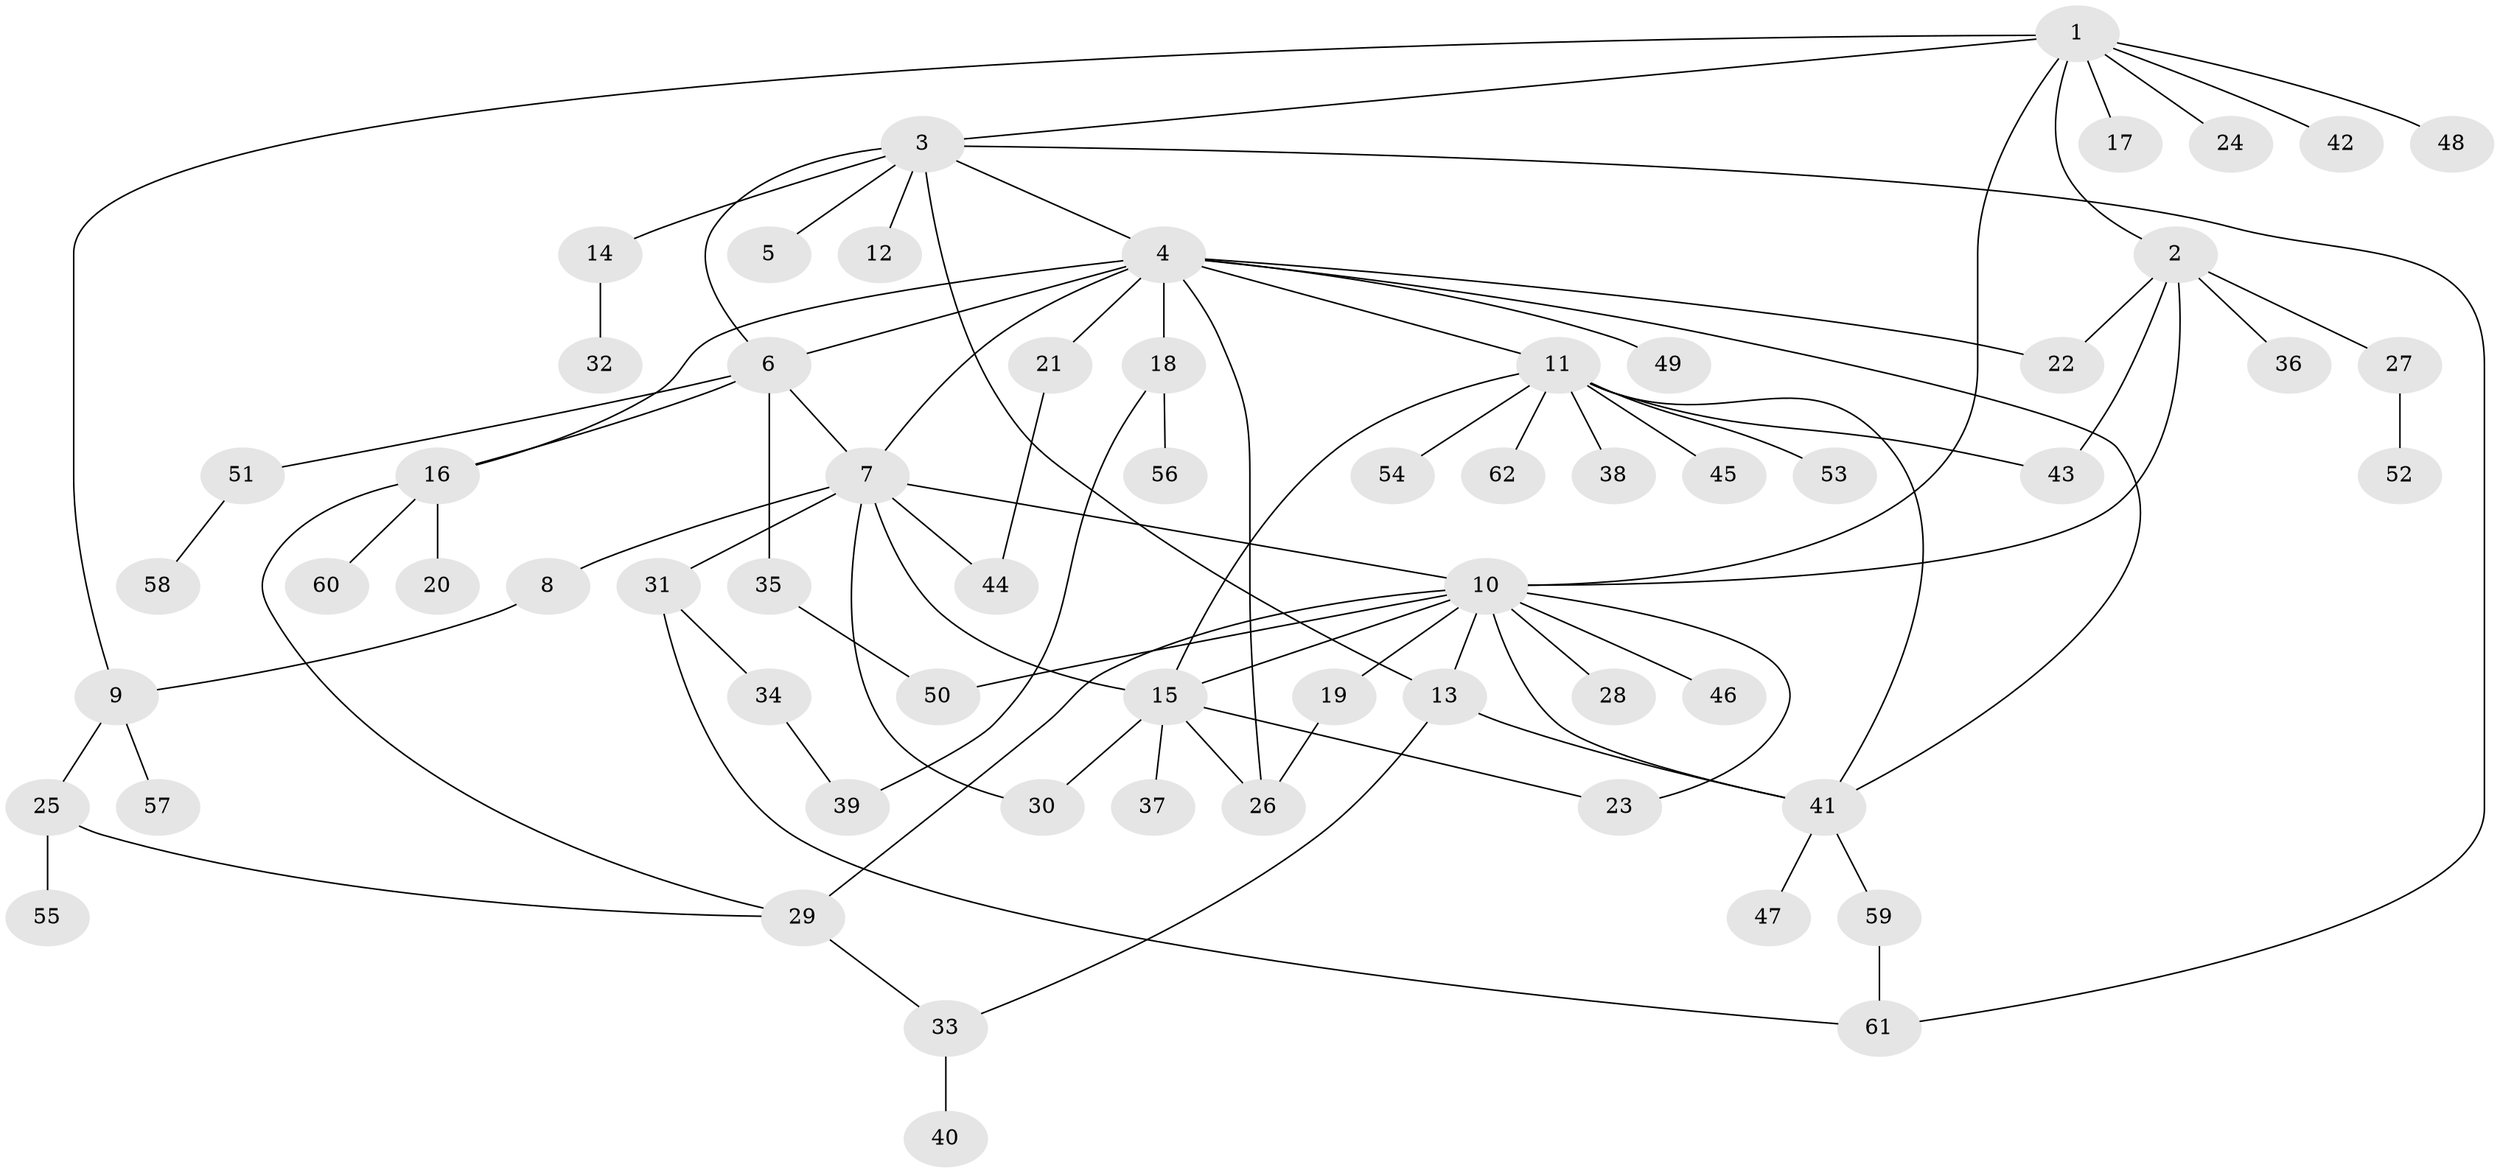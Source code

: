 // coarse degree distribution, {6: 0.06818181818181818, 15: 0.022727272727272728, 9: 0.022727272727272728, 12: 0.022727272727272728, 1: 0.4318181818181818, 8: 0.045454545454545456, 3: 0.06818181818181818, 4: 0.045454545454545456, 2: 0.22727272727272727, 5: 0.045454545454545456}
// Generated by graph-tools (version 1.1) at 2025/41/03/06/25 10:41:49]
// undirected, 62 vertices, 87 edges
graph export_dot {
graph [start="1"]
  node [color=gray90,style=filled];
  1;
  2;
  3;
  4;
  5;
  6;
  7;
  8;
  9;
  10;
  11;
  12;
  13;
  14;
  15;
  16;
  17;
  18;
  19;
  20;
  21;
  22;
  23;
  24;
  25;
  26;
  27;
  28;
  29;
  30;
  31;
  32;
  33;
  34;
  35;
  36;
  37;
  38;
  39;
  40;
  41;
  42;
  43;
  44;
  45;
  46;
  47;
  48;
  49;
  50;
  51;
  52;
  53;
  54;
  55;
  56;
  57;
  58;
  59;
  60;
  61;
  62;
  1 -- 2;
  1 -- 3;
  1 -- 9;
  1 -- 10;
  1 -- 17;
  1 -- 24;
  1 -- 42;
  1 -- 48;
  2 -- 10;
  2 -- 22;
  2 -- 27;
  2 -- 36;
  2 -- 43;
  3 -- 4;
  3 -- 5;
  3 -- 6;
  3 -- 12;
  3 -- 13;
  3 -- 14;
  3 -- 61;
  4 -- 6;
  4 -- 7;
  4 -- 11;
  4 -- 16;
  4 -- 18;
  4 -- 21;
  4 -- 22;
  4 -- 26;
  4 -- 41;
  4 -- 49;
  6 -- 7;
  6 -- 16;
  6 -- 35;
  6 -- 51;
  7 -- 8;
  7 -- 10;
  7 -- 15;
  7 -- 30;
  7 -- 31;
  7 -- 44;
  8 -- 9;
  9 -- 25;
  9 -- 57;
  10 -- 13;
  10 -- 15;
  10 -- 19;
  10 -- 23;
  10 -- 28;
  10 -- 29;
  10 -- 41;
  10 -- 46;
  10 -- 50;
  11 -- 15;
  11 -- 38;
  11 -- 41;
  11 -- 43;
  11 -- 45;
  11 -- 53;
  11 -- 54;
  11 -- 62;
  13 -- 33;
  13 -- 41;
  14 -- 32;
  15 -- 23;
  15 -- 26;
  15 -- 30;
  15 -- 37;
  16 -- 20;
  16 -- 29;
  16 -- 60;
  18 -- 39;
  18 -- 56;
  19 -- 26;
  21 -- 44;
  25 -- 29;
  25 -- 55;
  27 -- 52;
  29 -- 33;
  31 -- 34;
  31 -- 61;
  33 -- 40;
  34 -- 39;
  35 -- 50;
  41 -- 47;
  41 -- 59;
  51 -- 58;
  59 -- 61;
}
